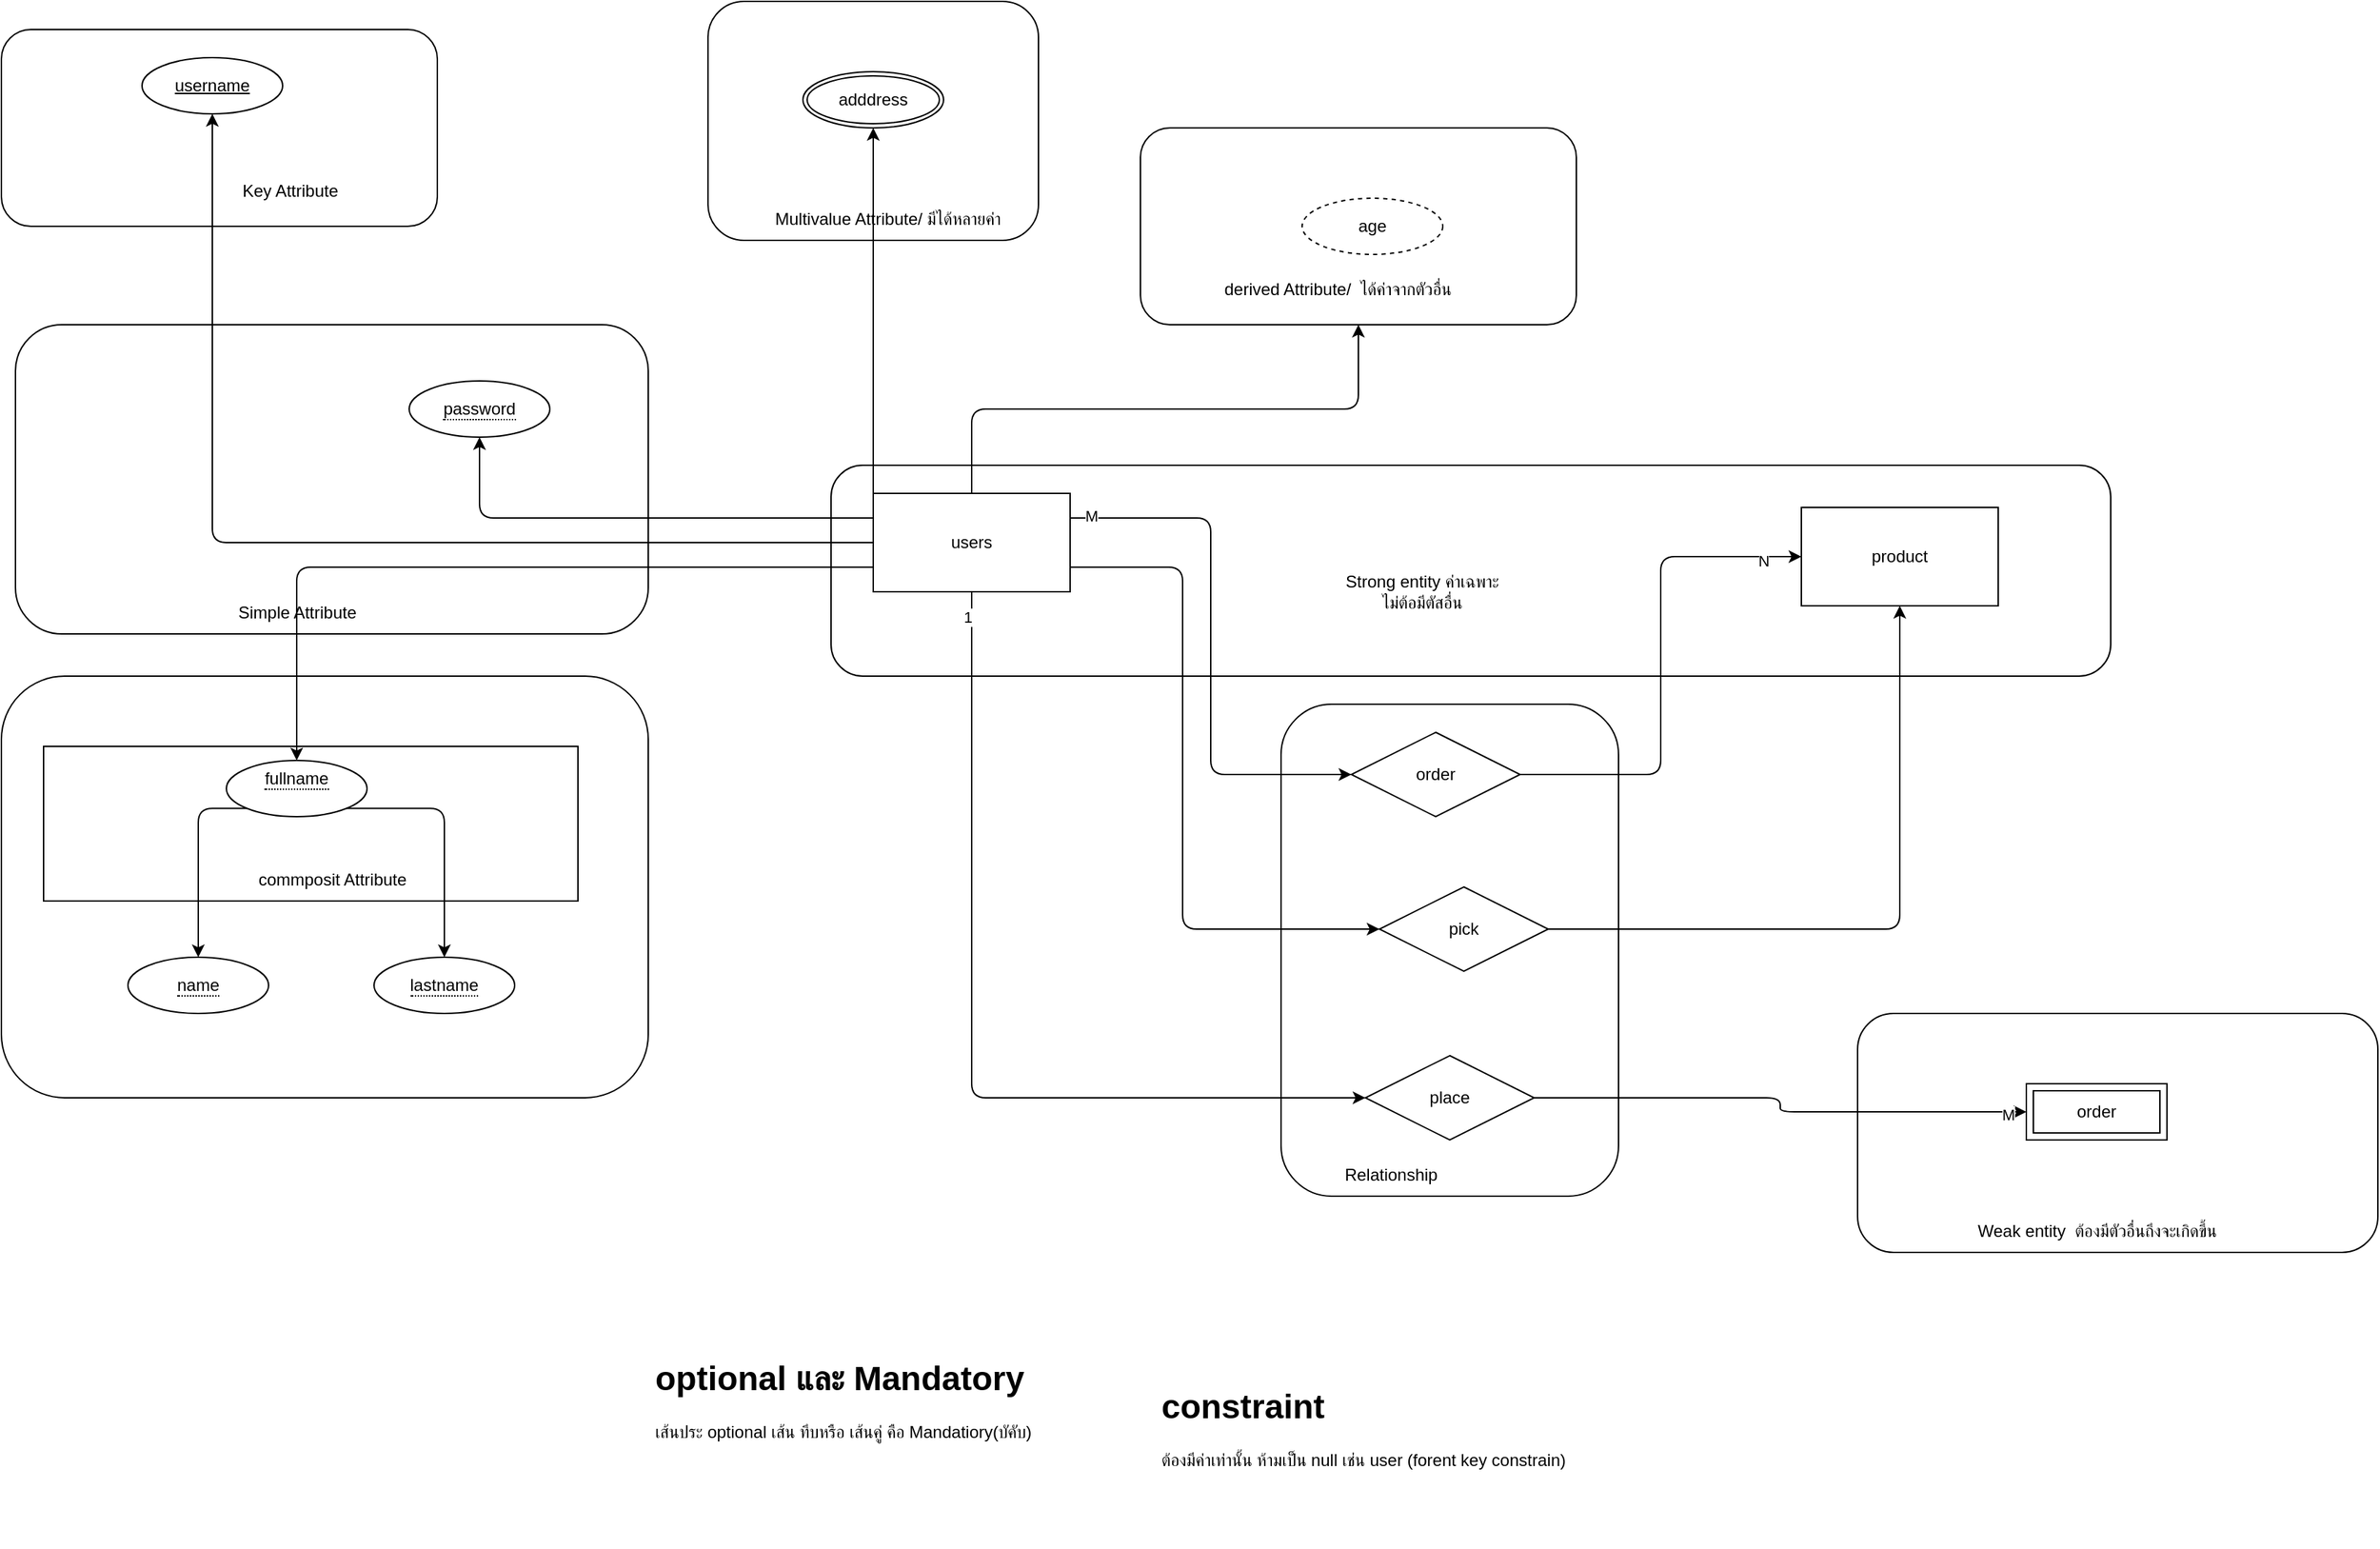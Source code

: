 <mxfile>
    <diagram id="irpPtNBWZmG65noj3Tgc" name="Page-1">
        <mxGraphModel dx="2897" dy="2328" grid="1" gridSize="10" guides="1" tooltips="1" connect="1" arrows="1" fold="1" page="1" pageScale="1" pageWidth="850" pageHeight="1100" background="none" math="0" shadow="0">
            <root>
                <mxCell id="0"/>
                <mxCell id="1" parent="0"/>
                <mxCell id="pKBDvfAOeIDPxIM_6ulx-62" value="" style="rounded=1;whiteSpace=wrap;html=1;" vertex="1" parent="1">
                    <mxGeometry x="480" y="280" width="240" height="350" as="geometry"/>
                </mxCell>
                <mxCell id="37" value="" style="rounded=1;whiteSpace=wrap;html=1;" parent="1" vertex="1">
                    <mxGeometry x="-430" y="-200" width="310" height="140" as="geometry"/>
                </mxCell>
                <mxCell id="33" value="" style="rounded=1;whiteSpace=wrap;html=1;" parent="1" vertex="1">
                    <mxGeometry x="380" y="-130" width="310" height="140" as="geometry"/>
                </mxCell>
                <mxCell id="26" value="" style="rounded=1;whiteSpace=wrap;html=1;" parent="1" vertex="1">
                    <mxGeometry x="72.5" y="-220" width="235" height="170" as="geometry"/>
                </mxCell>
                <mxCell id="23" value="" style="rounded=1;whiteSpace=wrap;html=1;" parent="1" vertex="1">
                    <mxGeometry x="-430" y="260" width="460" height="300" as="geometry"/>
                </mxCell>
                <mxCell id="17" value="" style="rounded=0;whiteSpace=wrap;html=1;" parent="1" vertex="1">
                    <mxGeometry x="-400" y="310" width="380" height="110" as="geometry"/>
                </mxCell>
                <mxCell id="15" value="" style="rounded=1;whiteSpace=wrap;html=1;" parent="1" vertex="1">
                    <mxGeometry x="-420" y="10" width="450" height="220" as="geometry"/>
                </mxCell>
                <mxCell id="6" value="" style="rounded=1;whiteSpace=wrap;html=1;" parent="1" vertex="1">
                    <mxGeometry x="890" y="500" width="370" height="170" as="geometry"/>
                </mxCell>
                <mxCell id="5" value="" style="rounded=1;whiteSpace=wrap;html=1;" parent="1" vertex="1">
                    <mxGeometry x="160" y="110" width="910" height="150" as="geometry"/>
                </mxCell>
                <mxCell id="13" style="edgeStyle=orthogonalEdgeStyle;html=1;exitX=0;exitY=0.25;exitDx=0;exitDy=0;entryX=0.5;entryY=1;entryDx=0;entryDy=0;" parent="1" source="2" target="10" edge="1">
                    <mxGeometry relative="1" as="geometry"/>
                </mxCell>
                <mxCell id="29" style="edgeStyle=orthogonalEdgeStyle;html=1;entryX=0.5;entryY=1;entryDx=0;entryDy=0;" parent="1" source="2" target="36" edge="1">
                    <mxGeometry relative="1" as="geometry">
                        <mxPoint x="-270" y="90" as="targetPoint"/>
                    </mxGeometry>
                </mxCell>
                <mxCell id="30" style="edgeStyle=orthogonalEdgeStyle;html=1;exitX=0;exitY=0.75;exitDx=0;exitDy=0;" parent="1" source="2" target="11" edge="1">
                    <mxGeometry relative="1" as="geometry"/>
                </mxCell>
                <mxCell id="35" style="edgeStyle=orthogonalEdgeStyle;html=1;exitX=0.5;exitY=0;exitDx=0;exitDy=0;entryX=0.5;entryY=1;entryDx=0;entryDy=0;" parent="1" source="2" target="33" edge="1">
                    <mxGeometry relative="1" as="geometry"/>
                </mxCell>
                <mxCell id="pKBDvfAOeIDPxIM_6ulx-48" style="edgeStyle=orthogonalEdgeStyle;html=1;exitX=0.5;exitY=1;exitDx=0;exitDy=0;entryX=0;entryY=0.5;entryDx=0;entryDy=0;" edge="1" parent="1" source="2" target="pKBDvfAOeIDPxIM_6ulx-46">
                    <mxGeometry relative="1" as="geometry"/>
                </mxCell>
                <mxCell id="pKBDvfAOeIDPxIM_6ulx-49" value="1" style="edgeLabel;html=1;align=center;verticalAlign=middle;resizable=0;points=[];" vertex="1" connectable="0" parent="pKBDvfAOeIDPxIM_6ulx-48">
                    <mxGeometry x="-0.945" y="-3" relative="1" as="geometry">
                        <mxPoint as="offset"/>
                    </mxGeometry>
                </mxCell>
                <mxCell id="pKBDvfAOeIDPxIM_6ulx-53" style="edgeStyle=orthogonalEdgeStyle;html=1;exitX=1;exitY=0.75;exitDx=0;exitDy=0;entryX=0;entryY=0.5;entryDx=0;entryDy=0;" edge="1" parent="1" source="2" target="pKBDvfAOeIDPxIM_6ulx-52">
                    <mxGeometry relative="1" as="geometry">
                        <Array as="points">
                            <mxPoint x="410" y="183"/>
                            <mxPoint x="410" y="440"/>
                        </Array>
                    </mxGeometry>
                </mxCell>
                <mxCell id="pKBDvfAOeIDPxIM_6ulx-58" style="edgeStyle=orthogonalEdgeStyle;html=1;exitX=1;exitY=0.25;exitDx=0;exitDy=0;entryX=0;entryY=0.5;entryDx=0;entryDy=0;" edge="1" parent="1" source="2" target="pKBDvfAOeIDPxIM_6ulx-39">
                    <mxGeometry relative="1" as="geometry"/>
                </mxCell>
                <mxCell id="pKBDvfAOeIDPxIM_6ulx-60" value="M" style="edgeLabel;html=1;align=center;verticalAlign=middle;resizable=0;points=[];" vertex="1" connectable="0" parent="pKBDvfAOeIDPxIM_6ulx-58">
                    <mxGeometry x="-0.925" y="2" relative="1" as="geometry">
                        <mxPoint as="offset"/>
                    </mxGeometry>
                </mxCell>
                <mxCell id="pKBDvfAOeIDPxIM_6ulx-64" style="edgeStyle=orthogonalEdgeStyle;html=1;exitX=0;exitY=0;exitDx=0;exitDy=0;entryX=0.5;entryY=1;entryDx=0;entryDy=0;" edge="1" parent="1" source="2" target="24">
                    <mxGeometry relative="1" as="geometry"/>
                </mxCell>
                <mxCell id="2" value="users" style="whiteSpace=wrap;html=1;align=center;" parent="1" vertex="1">
                    <mxGeometry x="190" y="130" width="140" height="70" as="geometry"/>
                </mxCell>
                <mxCell id="3" value="product" style="whiteSpace=wrap;html=1;align=center;" parent="1" vertex="1">
                    <mxGeometry x="850" y="140" width="140" height="70" as="geometry"/>
                </mxCell>
                <mxCell id="4" value="order" style="shape=ext;margin=3;double=1;whiteSpace=wrap;html=1;align=center;" parent="1" vertex="1">
                    <mxGeometry x="1010" y="550" width="100" height="40" as="geometry"/>
                </mxCell>
                <mxCell id="7" value="Weak entity&amp;nbsp; ต้องมีตัวอื่นถึงจะเกิดขึ้น&lt;br&gt;" style="text;html=1;align=center;verticalAlign=middle;resizable=0;points=[];autosize=1;strokeColor=none;fillColor=none;" parent="1" vertex="1">
                    <mxGeometry x="955" y="640" width="210" height="30" as="geometry"/>
                </mxCell>
                <mxCell id="8" value="Strong entity ค่าเฉพาะ&lt;br&gt;ไม่ต้อมีตัสอื่น" style="text;html=1;align=center;verticalAlign=middle;resizable=0;points=[];autosize=1;strokeColor=none;fillColor=none;" parent="1" vertex="1">
                    <mxGeometry x="510" y="180" width="140" height="40" as="geometry"/>
                </mxCell>
                <mxCell id="10" value="&lt;span style=&quot;border-bottom: 1px dotted&quot;&gt;password&lt;/span&gt;" style="ellipse;whiteSpace=wrap;html=1;align=center;" parent="1" vertex="1">
                    <mxGeometry x="-140" y="50" width="100" height="40" as="geometry"/>
                </mxCell>
                <mxCell id="21" style="edgeStyle=orthogonalEdgeStyle;html=1;exitX=0;exitY=1;exitDx=0;exitDy=0;" parent="1" source="11" target="19" edge="1">
                    <mxGeometry relative="1" as="geometry">
                        <Array as="points">
                            <mxPoint x="-290" y="354"/>
                        </Array>
                    </mxGeometry>
                </mxCell>
                <mxCell id="22" style="edgeStyle=orthogonalEdgeStyle;html=1;exitX=1;exitY=1;exitDx=0;exitDy=0;entryX=0.5;entryY=0;entryDx=0;entryDy=0;" parent="1" source="11" target="20" edge="1">
                    <mxGeometry relative="1" as="geometry"/>
                </mxCell>
                <mxCell id="11" value="&lt;span style=&quot;border-bottom: 1px dotted&quot;&gt;fullname&lt;br&gt;&lt;br&gt;&lt;/span&gt;" style="ellipse;whiteSpace=wrap;html=1;align=center;" parent="1" vertex="1">
                    <mxGeometry x="-270" y="320" width="100" height="40" as="geometry"/>
                </mxCell>
                <mxCell id="16" value="Simple Attribute" style="text;html=1;align=center;verticalAlign=middle;resizable=0;points=[];autosize=1;strokeColor=none;fillColor=none;" parent="1" vertex="1">
                    <mxGeometry x="-275" y="200" width="110" height="30" as="geometry"/>
                </mxCell>
                <mxCell id="18" value="commposit Attribute" style="text;html=1;align=center;verticalAlign=middle;resizable=0;points=[];autosize=1;strokeColor=none;fillColor=none;" parent="1" vertex="1">
                    <mxGeometry x="-260" y="390" width="130" height="30" as="geometry"/>
                </mxCell>
                <mxCell id="19" value="&lt;span style=&quot;border-bottom: 1px dotted&quot;&gt;name&lt;br&gt;&lt;/span&gt;" style="ellipse;whiteSpace=wrap;html=1;align=center;" parent="1" vertex="1">
                    <mxGeometry x="-340" y="460" width="100" height="40" as="geometry"/>
                </mxCell>
                <mxCell id="20" value="&lt;span style=&quot;border-bottom: 1px dotted&quot;&gt;lastname&lt;br&gt;&lt;/span&gt;" style="ellipse;whiteSpace=wrap;html=1;align=center;" parent="1" vertex="1">
                    <mxGeometry x="-165" y="460" width="100" height="40" as="geometry"/>
                </mxCell>
                <mxCell id="24" value="adddress" style="ellipse;shape=doubleEllipse;margin=3;whiteSpace=wrap;html=1;align=center;" parent="1" vertex="1">
                    <mxGeometry x="140" y="-170" width="100" height="40" as="geometry"/>
                </mxCell>
                <mxCell id="27" value="Multivalue Attribute/ มีได้หลายค่า" style="text;html=1;align=center;verticalAlign=middle;resizable=0;points=[];autosize=1;strokeColor=none;fillColor=none;" parent="1" vertex="1">
                    <mxGeometry x="105" y="-80" width="190" height="30" as="geometry"/>
                </mxCell>
                <mxCell id="31" value="age" style="ellipse;whiteSpace=wrap;html=1;align=center;dashed=1;" parent="1" vertex="1">
                    <mxGeometry x="495" y="-80" width="100" height="40" as="geometry"/>
                </mxCell>
                <mxCell id="34" value="derived Attribute/&amp;nbsp; ได้ค่าจากตัวอื่น" style="text;html=1;align=center;verticalAlign=middle;resizable=0;points=[];autosize=1;strokeColor=none;fillColor=none;" parent="1" vertex="1">
                    <mxGeometry x="425" y="-30" width="190" height="30" as="geometry"/>
                </mxCell>
                <mxCell id="36" value="username" style="ellipse;whiteSpace=wrap;html=1;align=center;fontStyle=4;" parent="1" vertex="1">
                    <mxGeometry x="-330" y="-180" width="100" height="40" as="geometry"/>
                </mxCell>
                <mxCell id="38" value="Key Attribute" style="text;html=1;align=center;verticalAlign=middle;resizable=0;points=[];autosize=1;strokeColor=none;fillColor=none;" parent="1" vertex="1">
                    <mxGeometry x="-270" y="-100" width="90" height="30" as="geometry"/>
                </mxCell>
                <mxCell id="pKBDvfAOeIDPxIM_6ulx-59" style="edgeStyle=orthogonalEdgeStyle;html=1;exitX=1;exitY=0.5;exitDx=0;exitDy=0;entryX=0;entryY=0.5;entryDx=0;entryDy=0;" edge="1" parent="1" source="pKBDvfAOeIDPxIM_6ulx-39" target="3">
                    <mxGeometry relative="1" as="geometry"/>
                </mxCell>
                <mxCell id="pKBDvfAOeIDPxIM_6ulx-61" value="N" style="edgeLabel;html=1;align=center;verticalAlign=middle;resizable=0;points=[];" vertex="1" connectable="0" parent="pKBDvfAOeIDPxIM_6ulx-59">
                    <mxGeometry x="0.846" y="-3" relative="1" as="geometry">
                        <mxPoint as="offset"/>
                    </mxGeometry>
                </mxCell>
                <mxCell id="pKBDvfAOeIDPxIM_6ulx-39" value="order" style="shape=rhombus;perimeter=rhombusPerimeter;whiteSpace=wrap;html=1;align=center;" vertex="1" parent="1">
                    <mxGeometry x="530" y="300" width="120" height="60" as="geometry"/>
                </mxCell>
                <mxCell id="pKBDvfAOeIDPxIM_6ulx-47" style="edgeStyle=orthogonalEdgeStyle;html=1;exitX=1;exitY=0.5;exitDx=0;exitDy=0;entryX=0;entryY=0.5;entryDx=0;entryDy=0;" edge="1" parent="1" source="pKBDvfAOeIDPxIM_6ulx-46" target="4">
                    <mxGeometry relative="1" as="geometry"/>
                </mxCell>
                <mxCell id="pKBDvfAOeIDPxIM_6ulx-50" value="M" style="edgeLabel;html=1;align=center;verticalAlign=middle;resizable=0;points=[];" vertex="1" connectable="0" parent="pKBDvfAOeIDPxIM_6ulx-47">
                    <mxGeometry x="0.927" y="-2" relative="1" as="geometry">
                        <mxPoint as="offset"/>
                    </mxGeometry>
                </mxCell>
                <mxCell id="pKBDvfAOeIDPxIM_6ulx-46" value="place" style="shape=rhombus;perimeter=rhombusPerimeter;whiteSpace=wrap;html=1;align=center;" vertex="1" parent="1">
                    <mxGeometry x="540" y="530" width="120" height="60" as="geometry"/>
                </mxCell>
                <mxCell id="pKBDvfAOeIDPxIM_6ulx-54" style="edgeStyle=orthogonalEdgeStyle;html=1;exitX=1;exitY=0.5;exitDx=0;exitDy=0;entryX=0.5;entryY=1;entryDx=0;entryDy=0;" edge="1" parent="1" source="pKBDvfAOeIDPxIM_6ulx-52" target="3">
                    <mxGeometry relative="1" as="geometry"/>
                </mxCell>
                <mxCell id="pKBDvfAOeIDPxIM_6ulx-52" value="pick" style="shape=rhombus;perimeter=rhombusPerimeter;whiteSpace=wrap;html=1;align=center;" vertex="1" parent="1">
                    <mxGeometry x="550" y="410" width="120" height="60" as="geometry"/>
                </mxCell>
                <mxCell id="pKBDvfAOeIDPxIM_6ulx-63" value="Relationship&amp;nbsp;" style="text;html=1;strokeColor=none;fillColor=none;align=center;verticalAlign=middle;whiteSpace=wrap;rounded=0;" vertex="1" parent="1">
                    <mxGeometry x="530" y="600" width="60" height="30" as="geometry"/>
                </mxCell>
                <mxCell id="pKBDvfAOeIDPxIM_6ulx-65" value="&lt;h1&gt;optional และ Mandatory&lt;/h1&gt;&lt;p&gt;เส้นประ optional เส้น ทึบหรือ เส้นคู่ คือ Mandatiory(บัคับ)&lt;/p&gt;" style="text;html=1;strokeColor=none;fillColor=none;spacing=5;spacingTop=-20;whiteSpace=wrap;overflow=hidden;rounded=0;" vertex="1" parent="1">
                    <mxGeometry x="30" y="740" width="380" height="120" as="geometry"/>
                </mxCell>
                <mxCell id="pKBDvfAOeIDPxIM_6ulx-66" value="&lt;h1&gt;constraint&lt;/h1&gt;&lt;p&gt;ต้องมีค่าเท่านั้น ห้ามเป็น null เช่น user (forent key constrain)&lt;/p&gt;" style="text;html=1;strokeColor=none;fillColor=none;spacing=5;spacingTop=-20;whiteSpace=wrap;overflow=hidden;rounded=0;" vertex="1" parent="1">
                    <mxGeometry x="390" y="760" width="380" height="120" as="geometry"/>
                </mxCell>
            </root>
        </mxGraphModel>
    </diagram>
    <diagram id="PP1Y9GraO-k-NPZwYT5z" name="Page-2">
        <mxGraphModel dx="1616" dy="1049" grid="1" gridSize="10" guides="1" tooltips="1" connect="1" arrows="1" fold="1" page="1" pageScale="1" pageWidth="850" pageHeight="1100" math="0" shadow="0">
            <root>
                <mxCell id="0"/>
                <mxCell id="1" parent="0"/>
            </root>
        </mxGraphModel>
    </diagram>
</mxfile>